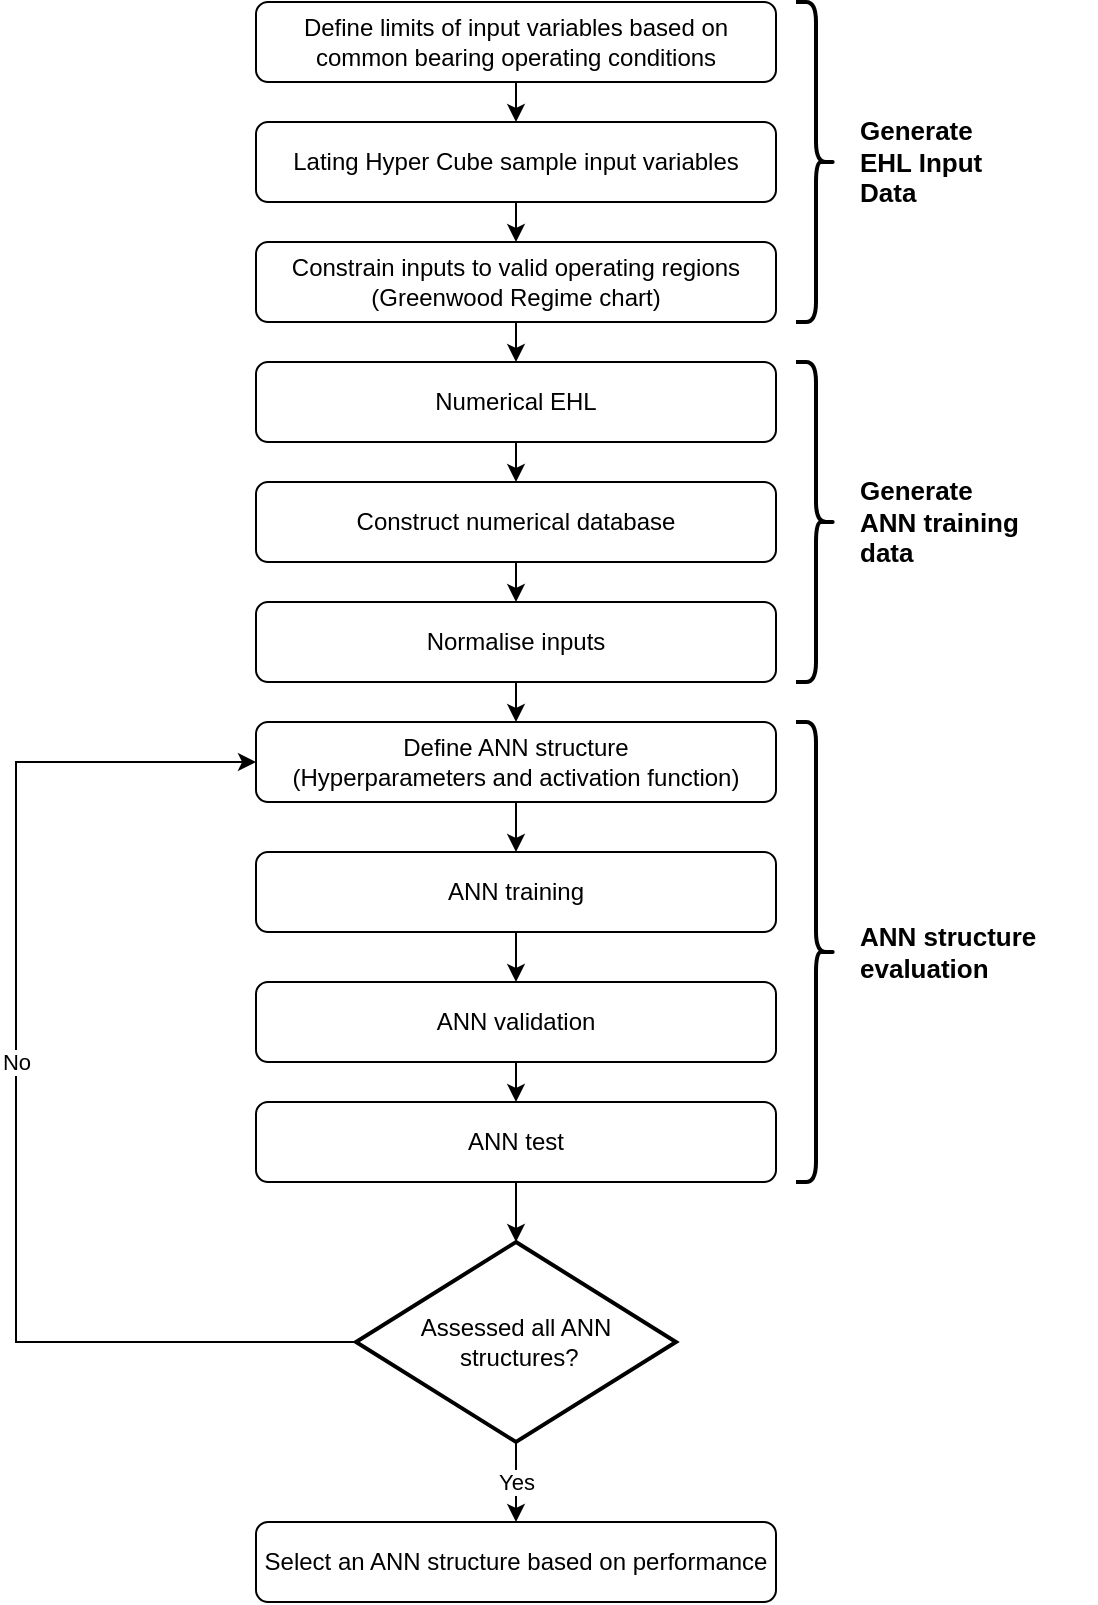 <mxfile version="24.2.5" type="device">
  <diagram id="C5RBs43oDa-KdzZeNtuy" name="Page-1">
    <mxGraphModel dx="1434" dy="844" grid="1" gridSize="10" guides="1" tooltips="1" connect="1" arrows="1" fold="1" page="1" pageScale="1" pageWidth="827" pageHeight="1169" math="0" shadow="0">
      <root>
        <mxCell id="WIyWlLk6GJQsqaUBKTNV-0" />
        <mxCell id="WIyWlLk6GJQsqaUBKTNV-1" parent="WIyWlLk6GJQsqaUBKTNV-0" />
        <mxCell id="KJ9ePcK7zbGUT8MwdRm9-20" style="edgeStyle=orthogonalEdgeStyle;rounded=0;orthogonalLoop=1;jettySize=auto;html=1;exitX=0.5;exitY=1;exitDx=0;exitDy=0;entryX=0.5;entryY=0;entryDx=0;entryDy=0;" parent="WIyWlLk6GJQsqaUBKTNV-1" source="WIyWlLk6GJQsqaUBKTNV-3" target="KJ9ePcK7zbGUT8MwdRm9-1" edge="1">
          <mxGeometry relative="1" as="geometry" />
        </mxCell>
        <mxCell id="WIyWlLk6GJQsqaUBKTNV-3" value="Lating Hyper Cube sample input variables" style="rounded=1;whiteSpace=wrap;html=1;fontSize=12;glass=0;strokeWidth=1;shadow=0;" parent="WIyWlLk6GJQsqaUBKTNV-1" vertex="1">
          <mxGeometry x="260" y="180" width="260" height="40" as="geometry" />
        </mxCell>
        <mxCell id="KJ9ePcK7zbGUT8MwdRm9-21" style="edgeStyle=orthogonalEdgeStyle;rounded=0;orthogonalLoop=1;jettySize=auto;html=1;exitX=0.5;exitY=1;exitDx=0;exitDy=0;entryX=0.5;entryY=0;entryDx=0;entryDy=0;" parent="WIyWlLk6GJQsqaUBKTNV-1" source="KJ9ePcK7zbGUT8MwdRm9-1" target="KJ9ePcK7zbGUT8MwdRm9-2" edge="1">
          <mxGeometry relative="1" as="geometry" />
        </mxCell>
        <mxCell id="KJ9ePcK7zbGUT8MwdRm9-1" value="Constrain inputs to valid operating regions (Greenwood Regime chart)" style="rounded=1;whiteSpace=wrap;html=1;fontSize=12;glass=0;strokeWidth=1;shadow=0;" parent="WIyWlLk6GJQsqaUBKTNV-1" vertex="1">
          <mxGeometry x="260" y="240" width="260" height="40" as="geometry" />
        </mxCell>
        <mxCell id="KJ9ePcK7zbGUT8MwdRm9-22" style="edgeStyle=orthogonalEdgeStyle;rounded=0;orthogonalLoop=1;jettySize=auto;html=1;exitX=0.5;exitY=1;exitDx=0;exitDy=0;entryX=0.5;entryY=0;entryDx=0;entryDy=0;" parent="WIyWlLk6GJQsqaUBKTNV-1" source="KJ9ePcK7zbGUT8MwdRm9-2" target="KJ9ePcK7zbGUT8MwdRm9-3" edge="1">
          <mxGeometry relative="1" as="geometry" />
        </mxCell>
        <mxCell id="KJ9ePcK7zbGUT8MwdRm9-2" value="Numerical EHL" style="rounded=1;whiteSpace=wrap;html=1;fontSize=12;glass=0;strokeWidth=1;shadow=0;" parent="WIyWlLk6GJQsqaUBKTNV-1" vertex="1">
          <mxGeometry x="260" y="300" width="260" height="40" as="geometry" />
        </mxCell>
        <mxCell id="KJ9ePcK7zbGUT8MwdRm9-23" style="edgeStyle=orthogonalEdgeStyle;rounded=0;orthogonalLoop=1;jettySize=auto;html=1;exitX=0.5;exitY=1;exitDx=0;exitDy=0;entryX=0.5;entryY=0;entryDx=0;entryDy=0;" parent="WIyWlLk6GJQsqaUBKTNV-1" source="KJ9ePcK7zbGUT8MwdRm9-3" target="KJ9ePcK7zbGUT8MwdRm9-8" edge="1">
          <mxGeometry relative="1" as="geometry" />
        </mxCell>
        <mxCell id="KJ9ePcK7zbGUT8MwdRm9-3" value="Construct numerical database" style="rounded=1;whiteSpace=wrap;html=1;fontSize=12;glass=0;strokeWidth=1;shadow=0;" parent="WIyWlLk6GJQsqaUBKTNV-1" vertex="1">
          <mxGeometry x="260" y="360" width="260" height="40" as="geometry" />
        </mxCell>
        <mxCell id="KJ9ePcK7zbGUT8MwdRm9-26" style="edgeStyle=orthogonalEdgeStyle;rounded=0;orthogonalLoop=1;jettySize=auto;html=1;exitX=0.5;exitY=1;exitDx=0;exitDy=0;entryX=0.5;entryY=0;entryDx=0;entryDy=0;" parent="WIyWlLk6GJQsqaUBKTNV-1" source="KJ9ePcK7zbGUT8MwdRm9-4" target="KJ9ePcK7zbGUT8MwdRm9-5" edge="1">
          <mxGeometry relative="1" as="geometry" />
        </mxCell>
        <mxCell id="KJ9ePcK7zbGUT8MwdRm9-4" value="ANN training" style="rounded=1;whiteSpace=wrap;html=1;fontSize=12;glass=0;strokeWidth=1;shadow=0;" parent="WIyWlLk6GJQsqaUBKTNV-1" vertex="1">
          <mxGeometry x="260" y="545" width="260" height="40" as="geometry" />
        </mxCell>
        <mxCell id="KJ9ePcK7zbGUT8MwdRm9-27" style="edgeStyle=orthogonalEdgeStyle;rounded=0;orthogonalLoop=1;jettySize=auto;html=1;exitX=0.5;exitY=1;exitDx=0;exitDy=0;entryX=0.5;entryY=0;entryDx=0;entryDy=0;" parent="WIyWlLk6GJQsqaUBKTNV-1" source="KJ9ePcK7zbGUT8MwdRm9-5" target="KJ9ePcK7zbGUT8MwdRm9-6" edge="1">
          <mxGeometry relative="1" as="geometry" />
        </mxCell>
        <mxCell id="KJ9ePcK7zbGUT8MwdRm9-5" value="ANN validation" style="rounded=1;whiteSpace=wrap;html=1;fontSize=12;glass=0;strokeWidth=1;shadow=0;" parent="WIyWlLk6GJQsqaUBKTNV-1" vertex="1">
          <mxGeometry x="260" y="610" width="260" height="40" as="geometry" />
        </mxCell>
        <mxCell id="KJ9ePcK7zbGUT8MwdRm9-28" style="edgeStyle=orthogonalEdgeStyle;rounded=0;orthogonalLoop=1;jettySize=auto;html=1;exitX=0.5;exitY=1;exitDx=0;exitDy=0;entryX=0.5;entryY=0;entryDx=0;entryDy=0;entryPerimeter=0;" parent="WIyWlLk6GJQsqaUBKTNV-1" source="KJ9ePcK7zbGUT8MwdRm9-6" target="KJ9ePcK7zbGUT8MwdRm9-12" edge="1">
          <mxGeometry relative="1" as="geometry" />
        </mxCell>
        <mxCell id="KJ9ePcK7zbGUT8MwdRm9-6" value="ANN test" style="rounded=1;whiteSpace=wrap;html=1;fontSize=12;glass=0;strokeWidth=1;shadow=0;" parent="WIyWlLk6GJQsqaUBKTNV-1" vertex="1">
          <mxGeometry x="260" y="670" width="260" height="40" as="geometry" />
        </mxCell>
        <mxCell id="KJ9ePcK7zbGUT8MwdRm9-19" style="edgeStyle=orthogonalEdgeStyle;rounded=0;orthogonalLoop=1;jettySize=auto;html=1;exitX=0.5;exitY=1;exitDx=0;exitDy=0;entryX=0.5;entryY=0;entryDx=0;entryDy=0;" parent="WIyWlLk6GJQsqaUBKTNV-1" source="KJ9ePcK7zbGUT8MwdRm9-7" target="WIyWlLk6GJQsqaUBKTNV-3" edge="1">
          <mxGeometry relative="1" as="geometry" />
        </mxCell>
        <mxCell id="KJ9ePcK7zbGUT8MwdRm9-7" value="Define limits of input variables based on common bearing operating conditions" style="rounded=1;whiteSpace=wrap;html=1;fontSize=12;glass=0;strokeWidth=1;shadow=0;" parent="WIyWlLk6GJQsqaUBKTNV-1" vertex="1">
          <mxGeometry x="260" y="120" width="260" height="40" as="geometry" />
        </mxCell>
        <mxCell id="KJ9ePcK7zbGUT8MwdRm9-24" style="edgeStyle=orthogonalEdgeStyle;rounded=0;orthogonalLoop=1;jettySize=auto;html=1;exitX=0.5;exitY=1;exitDx=0;exitDy=0;entryX=0.5;entryY=0;entryDx=0;entryDy=0;" parent="WIyWlLk6GJQsqaUBKTNV-1" source="KJ9ePcK7zbGUT8MwdRm9-8" target="KJ9ePcK7zbGUT8MwdRm9-9" edge="1">
          <mxGeometry relative="1" as="geometry" />
        </mxCell>
        <mxCell id="KJ9ePcK7zbGUT8MwdRm9-8" value="Normalise inputs" style="rounded=1;whiteSpace=wrap;html=1;fontSize=12;glass=0;strokeWidth=1;shadow=0;" parent="WIyWlLk6GJQsqaUBKTNV-1" vertex="1">
          <mxGeometry x="260" y="420" width="260" height="40" as="geometry" />
        </mxCell>
        <mxCell id="KJ9ePcK7zbGUT8MwdRm9-25" style="edgeStyle=orthogonalEdgeStyle;rounded=0;orthogonalLoop=1;jettySize=auto;html=1;exitX=0.5;exitY=1;exitDx=0;exitDy=0;entryX=0.5;entryY=0;entryDx=0;entryDy=0;" parent="WIyWlLk6GJQsqaUBKTNV-1" source="KJ9ePcK7zbGUT8MwdRm9-9" target="KJ9ePcK7zbGUT8MwdRm9-4" edge="1">
          <mxGeometry relative="1" as="geometry" />
        </mxCell>
        <mxCell id="KJ9ePcK7zbGUT8MwdRm9-9" value="Define ANN structure&lt;br&gt;(Hyperparameters and activation function)" style="rounded=1;whiteSpace=wrap;html=1;fontSize=12;glass=0;strokeWidth=1;shadow=0;" parent="WIyWlLk6GJQsqaUBKTNV-1" vertex="1">
          <mxGeometry x="260" y="480" width="260" height="40" as="geometry" />
        </mxCell>
        <mxCell id="KJ9ePcK7zbGUT8MwdRm9-16" value="Yes" style="edgeStyle=orthogonalEdgeStyle;rounded=0;orthogonalLoop=1;jettySize=auto;html=1;exitX=0.5;exitY=1;exitDx=0;exitDy=0;exitPerimeter=0;entryX=0.5;entryY=0;entryDx=0;entryDy=0;" parent="WIyWlLk6GJQsqaUBKTNV-1" source="KJ9ePcK7zbGUT8MwdRm9-12" target="KJ9ePcK7zbGUT8MwdRm9-15" edge="1">
          <mxGeometry relative="1" as="geometry" />
        </mxCell>
        <mxCell id="8bn8J4U6Ma7wANqNJ2Bc-0" style="edgeStyle=orthogonalEdgeStyle;rounded=0;orthogonalLoop=1;jettySize=auto;html=1;exitX=0;exitY=0.5;exitDx=0;exitDy=0;exitPerimeter=0;entryX=0;entryY=0.5;entryDx=0;entryDy=0;" edge="1" parent="WIyWlLk6GJQsqaUBKTNV-1" source="KJ9ePcK7zbGUT8MwdRm9-12" target="KJ9ePcK7zbGUT8MwdRm9-9">
          <mxGeometry relative="1" as="geometry">
            <Array as="points">
              <mxPoint x="140" y="790" />
              <mxPoint x="140" y="500" />
            </Array>
          </mxGeometry>
        </mxCell>
        <mxCell id="8bn8J4U6Ma7wANqNJ2Bc-1" value="No" style="edgeLabel;html=1;align=center;verticalAlign=middle;resizable=0;points=[];" vertex="1" connectable="0" parent="8bn8J4U6Ma7wANqNJ2Bc-0">
          <mxGeometry x="0.278" y="-2" relative="1" as="geometry">
            <mxPoint x="-2" y="60" as="offset" />
          </mxGeometry>
        </mxCell>
        <mxCell id="KJ9ePcK7zbGUT8MwdRm9-12" value="Assessed all ANN&lt;br&gt;&amp;nbsp;structures?" style="strokeWidth=2;html=1;shape=mxgraph.flowchart.decision;whiteSpace=wrap;" parent="WIyWlLk6GJQsqaUBKTNV-1" vertex="1">
          <mxGeometry x="310" y="740" width="160" height="100" as="geometry" />
        </mxCell>
        <mxCell id="KJ9ePcK7zbGUT8MwdRm9-15" value="Select an ANN structure based on performance" style="rounded=1;whiteSpace=wrap;html=1;fontSize=12;glass=0;strokeWidth=1;shadow=0;" parent="WIyWlLk6GJQsqaUBKTNV-1" vertex="1">
          <mxGeometry x="260" y="880" width="260" height="40" as="geometry" />
        </mxCell>
        <mxCell id="8bn8J4U6Ma7wANqNJ2Bc-3" value="" style="shape=curlyBracket;whiteSpace=wrap;html=1;rounded=1;flipH=1;labelPosition=right;verticalLabelPosition=middle;align=left;verticalAlign=middle;strokeWidth=2;" vertex="1" parent="WIyWlLk6GJQsqaUBKTNV-1">
          <mxGeometry x="530" y="480" width="20" height="230" as="geometry" />
        </mxCell>
        <mxCell id="8bn8J4U6Ma7wANqNJ2Bc-4" value="" style="shape=curlyBracket;whiteSpace=wrap;html=1;rounded=1;flipH=1;labelPosition=right;verticalLabelPosition=middle;align=left;verticalAlign=middle;strokeWidth=2;" vertex="1" parent="WIyWlLk6GJQsqaUBKTNV-1">
          <mxGeometry x="530" y="120" width="20" height="160" as="geometry" />
        </mxCell>
        <mxCell id="8bn8J4U6Ma7wANqNJ2Bc-5" value="" style="shape=curlyBracket;whiteSpace=wrap;html=1;rounded=1;flipH=1;labelPosition=right;verticalLabelPosition=middle;align=left;verticalAlign=middle;strokeWidth=2;" vertex="1" parent="WIyWlLk6GJQsqaUBKTNV-1">
          <mxGeometry x="530" y="300" width="20" height="160" as="geometry" />
        </mxCell>
        <mxCell id="8bn8J4U6Ma7wANqNJ2Bc-6" value="&lt;span style=&quot;font-size: 13px;&quot;&gt;&lt;b&gt;Generate&lt;/b&gt;&lt;/span&gt;&lt;div&gt;&lt;span style=&quot;font-size: 13px;&quot;&gt;&lt;b&gt;EHL Input&lt;/b&gt;&lt;/span&gt;&lt;/div&gt;&lt;div&gt;&lt;span style=&quot;font-size: 13px;&quot;&gt;&lt;b&gt;Data&lt;/b&gt;&lt;/span&gt;&lt;/div&gt;" style="text;html=1;align=left;verticalAlign=middle;resizable=0;points=[];autosize=1;strokeColor=none;fillColor=none;" vertex="1" parent="WIyWlLk6GJQsqaUBKTNV-1">
          <mxGeometry x="560" y="170" width="80" height="60" as="geometry" />
        </mxCell>
        <mxCell id="8bn8J4U6Ma7wANqNJ2Bc-8" value="&lt;span style=&quot;font-size: 13px;&quot;&gt;&lt;b&gt;Generate&amp;nbsp;&lt;/b&gt;&lt;/span&gt;&lt;div&gt;&lt;span style=&quot;font-size: 13px;&quot;&gt;&lt;b&gt;ANN training&lt;/b&gt;&lt;/span&gt;&lt;/div&gt;&lt;div&gt;&lt;span style=&quot;font-size: 13px;&quot;&gt;&lt;b&gt;data&lt;/b&gt;&lt;/span&gt;&lt;/div&gt;" style="text;html=1;align=left;verticalAlign=middle;resizable=0;points=[];autosize=1;strokeColor=none;fillColor=none;" vertex="1" parent="WIyWlLk6GJQsqaUBKTNV-1">
          <mxGeometry x="560" y="350" width="100" height="60" as="geometry" />
        </mxCell>
        <mxCell id="8bn8J4U6Ma7wANqNJ2Bc-9" value="&lt;span style=&quot;font-size: 13px;&quot;&gt;&lt;b&gt;ANN structure&amp;nbsp;&lt;/b&gt;&lt;/span&gt;&lt;div&gt;&lt;span style=&quot;font-size: 13px;&quot;&gt;&lt;b&gt;evaluation&lt;/b&gt;&lt;/span&gt;&lt;/div&gt;" style="text;html=1;align=left;verticalAlign=middle;resizable=0;points=[];autosize=1;strokeColor=none;fillColor=none;" vertex="1" parent="WIyWlLk6GJQsqaUBKTNV-1">
          <mxGeometry x="560" y="575" width="120" height="40" as="geometry" />
        </mxCell>
      </root>
    </mxGraphModel>
  </diagram>
</mxfile>
